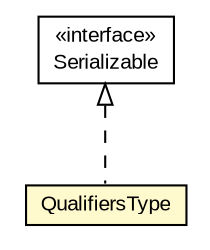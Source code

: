 #!/usr/local/bin/dot
#
# Class diagram 
# Generated by UMLGraph version R5_6-24-gf6e263 (http://www.umlgraph.org/)
#

digraph G {
	edge [fontname="arial",fontsize=10,labelfontname="arial",labelfontsize=10];
	node [fontname="arial",fontsize=10,shape=plaintext];
	nodesep=0.25;
	ranksep=0.5;
	// eu.europa.esig.jaxb.ecc.QualifiersType
	c542291 [label=<<table title="eu.europa.esig.jaxb.ecc.QualifiersType" border="0" cellborder="1" cellspacing="0" cellpadding="2" port="p" bgcolor="lemonChiffon" href="./QualifiersType.html">
		<tr><td><table border="0" cellspacing="0" cellpadding="1">
<tr><td align="center" balign="center"> QualifiersType </td></tr>
		</table></td></tr>
		</table>>, URL="./QualifiersType.html", fontname="arial", fontcolor="black", fontsize=10.0];
	//eu.europa.esig.jaxb.ecc.QualifiersType implements java.io.Serializable
	c542588:p -> c542291:p [dir=back,arrowtail=empty,style=dashed];
	// java.io.Serializable
	c542588 [label=<<table title="java.io.Serializable" border="0" cellborder="1" cellspacing="0" cellpadding="2" port="p" href="http://java.sun.com/j2se/1.4.2/docs/api/java/io/Serializable.html">
		<tr><td><table border="0" cellspacing="0" cellpadding="1">
<tr><td align="center" balign="center"> &#171;interface&#187; </td></tr>
<tr><td align="center" balign="center"> Serializable </td></tr>
		</table></td></tr>
		</table>>, URL="http://java.sun.com/j2se/1.4.2/docs/api/java/io/Serializable.html", fontname="arial", fontcolor="black", fontsize=10.0];
}


